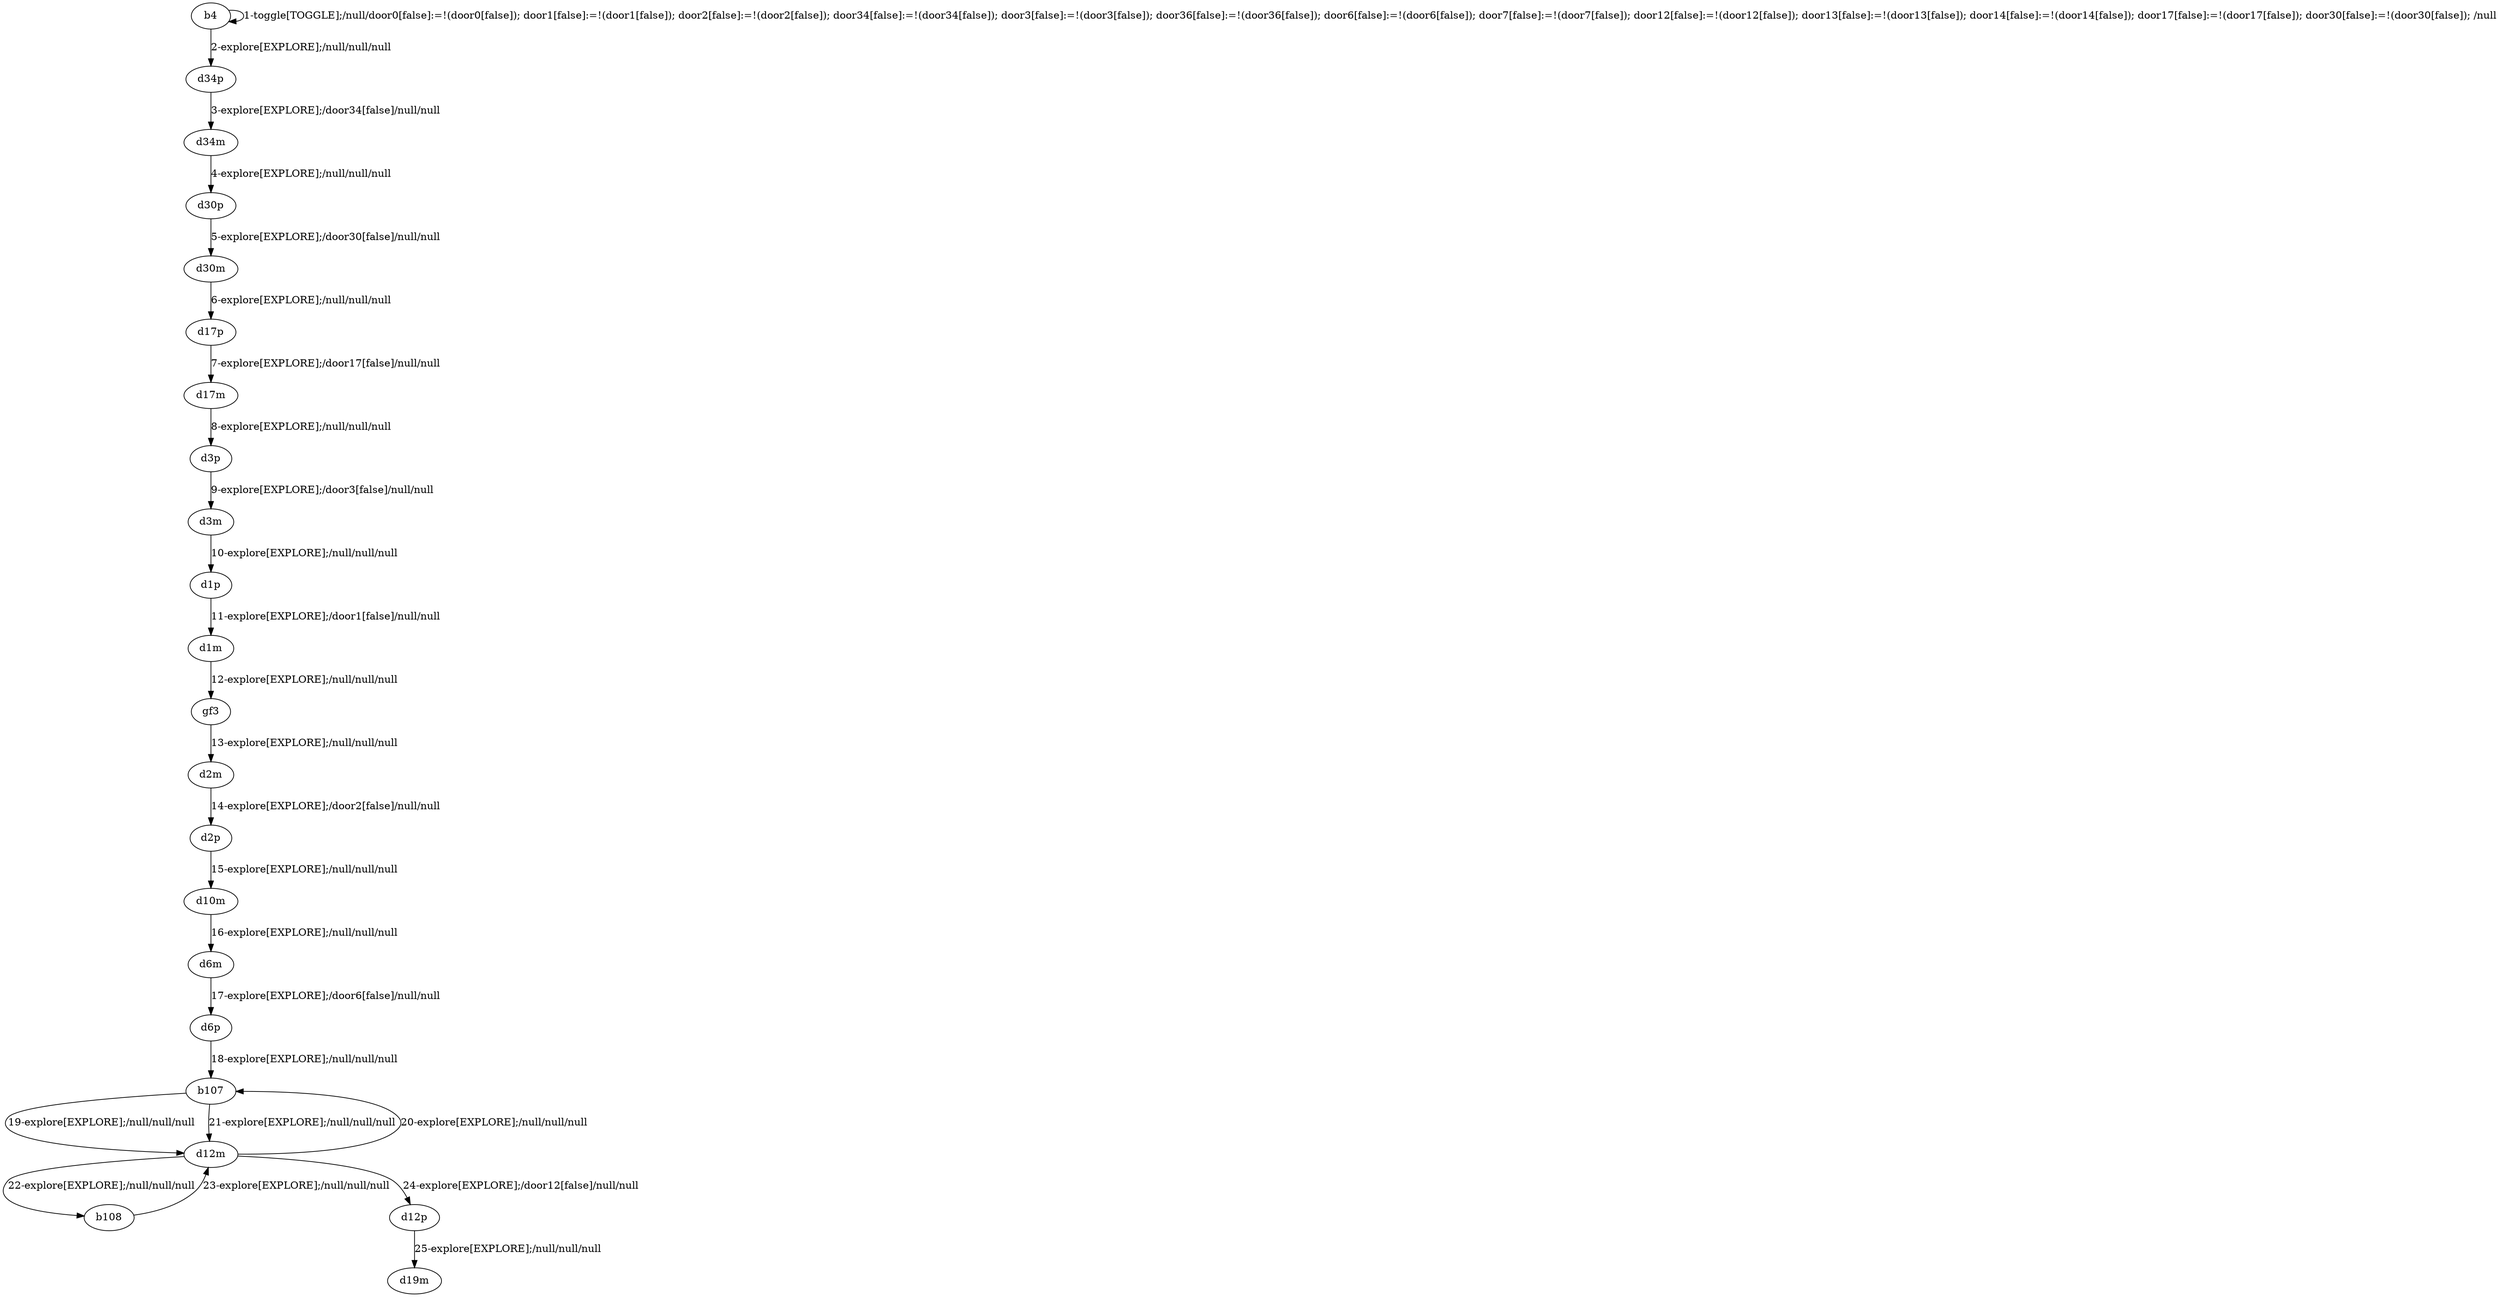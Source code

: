 # Total number of goals covered by this test: 6
# d6p --> b107
# d12p --> d19m
# b108 --> d12m
# d12m --> b107
# d12m --> b108
# b107 --> d12m

digraph g {
"b4" -> "b4" [label = "1-toggle[TOGGLE];/null/door0[false]:=!(door0[false]); door1[false]:=!(door1[false]); door2[false]:=!(door2[false]); door34[false]:=!(door34[false]); door3[false]:=!(door3[false]); door36[false]:=!(door36[false]); door6[false]:=!(door6[false]); door7[false]:=!(door7[false]); door12[false]:=!(door12[false]); door13[false]:=!(door13[false]); door14[false]:=!(door14[false]); door17[false]:=!(door17[false]); door30[false]:=!(door30[false]); /null"];
"b4" -> "d34p" [label = "2-explore[EXPLORE];/null/null/null"];
"d34p" -> "d34m" [label = "3-explore[EXPLORE];/door34[false]/null/null"];
"d34m" -> "d30p" [label = "4-explore[EXPLORE];/null/null/null"];
"d30p" -> "d30m" [label = "5-explore[EXPLORE];/door30[false]/null/null"];
"d30m" -> "d17p" [label = "6-explore[EXPLORE];/null/null/null"];
"d17p" -> "d17m" [label = "7-explore[EXPLORE];/door17[false]/null/null"];
"d17m" -> "d3p" [label = "8-explore[EXPLORE];/null/null/null"];
"d3p" -> "d3m" [label = "9-explore[EXPLORE];/door3[false]/null/null"];
"d3m" -> "d1p" [label = "10-explore[EXPLORE];/null/null/null"];
"d1p" -> "d1m" [label = "11-explore[EXPLORE];/door1[false]/null/null"];
"d1m" -> "gf3" [label = "12-explore[EXPLORE];/null/null/null"];
"gf3" -> "d2m" [label = "13-explore[EXPLORE];/null/null/null"];
"d2m" -> "d2p" [label = "14-explore[EXPLORE];/door2[false]/null/null"];
"d2p" -> "d10m" [label = "15-explore[EXPLORE];/null/null/null"];
"d10m" -> "d6m" [label = "16-explore[EXPLORE];/null/null/null"];
"d6m" -> "d6p" [label = "17-explore[EXPLORE];/door6[false]/null/null"];
"d6p" -> "b107" [label = "18-explore[EXPLORE];/null/null/null"];
"b107" -> "d12m" [label = "19-explore[EXPLORE];/null/null/null"];
"d12m" -> "b107" [label = "20-explore[EXPLORE];/null/null/null"];
"b107" -> "d12m" [label = "21-explore[EXPLORE];/null/null/null"];
"d12m" -> "b108" [label = "22-explore[EXPLORE];/null/null/null"];
"b108" -> "d12m" [label = "23-explore[EXPLORE];/null/null/null"];
"d12m" -> "d12p" [label = "24-explore[EXPLORE];/door12[false]/null/null"];
"d12p" -> "d19m" [label = "25-explore[EXPLORE];/null/null/null"];
}
